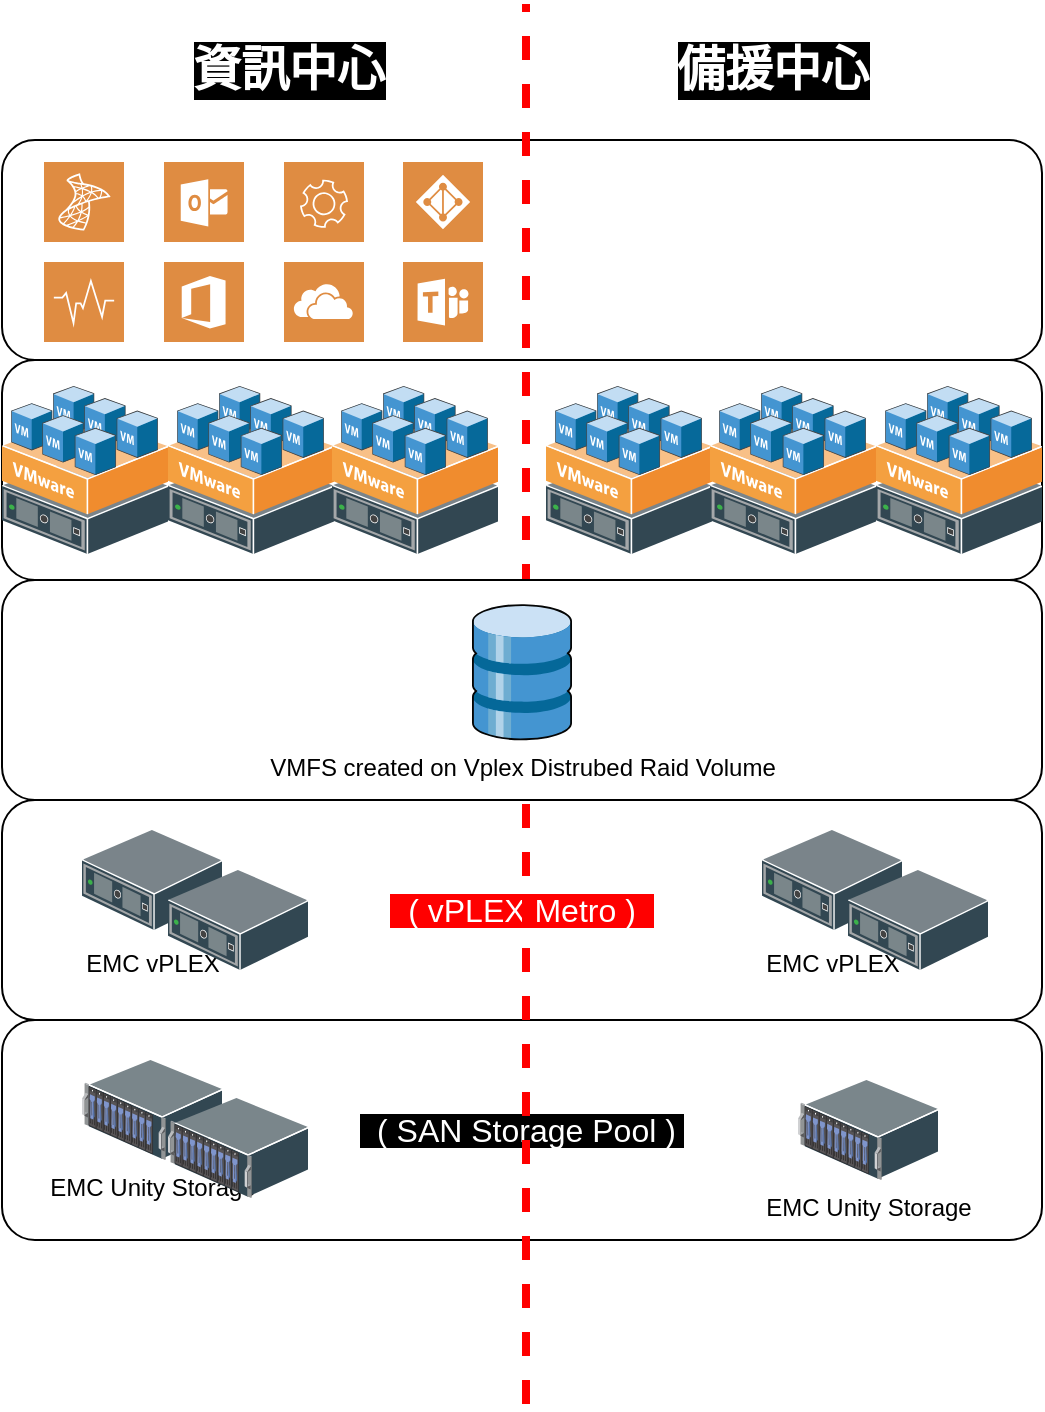 <mxfile version="15.7.4" type="github" pages="6">
  <diagram id="q81Tqc-Qohcfp0MkGZEg" name="local-dr-rpo=0">
    <mxGraphModel dx="871" dy="448" grid="1" gridSize="10" guides="1" tooltips="1" connect="1" arrows="1" fold="1" page="1" pageScale="1" pageWidth="1169" pageHeight="827" math="0" shadow="0">
      <root>
        <mxCell id="VpI5HfqAKOcKjX_dPZPz-0" />
        <mxCell id="VpI5HfqAKOcKjX_dPZPz-1" parent="VpI5HfqAKOcKjX_dPZPz-0" />
        <mxCell id="HIZQCUx6aUcxExQgt6VD-1" value="&lt;font style=&quot;font-size: 16px&quot; color=&quot;#FFFFFF&quot;&gt;&lt;span style=&quot;background-color: rgb(255 , 0 , 0)&quot;&gt;&amp;nbsp; ( vPLEX Metro )&amp;nbsp;&amp;nbsp; &lt;br&gt;&lt;/span&gt;&lt;/font&gt;" style="rounded=1;whiteSpace=wrap;html=1;" parent="VpI5HfqAKOcKjX_dPZPz-1" vertex="1">
          <mxGeometry x="300" y="460" width="520" height="110" as="geometry" />
        </mxCell>
        <mxCell id="HIZQCUx6aUcxExQgt6VD-0" value="&lt;font style=&quot;font-size: 12px&quot;&gt;EMC vPLEX&lt;/font&gt;" style="shadow=0;dashed=0;html=1;labelPosition=center;verticalLabelPosition=bottom;verticalAlign=top;align=center;outlineConnect=0;shape=mxgraph.veeam.3d.switch;fontSize=15;" parent="VpI5HfqAKOcKjX_dPZPz-1" vertex="1">
          <mxGeometry x="340" y="475" width="70" height="50" as="geometry" />
        </mxCell>
        <mxCell id="HIZQCUx6aUcxExQgt6VD-6" value="&lt;font style=&quot;font-size: 16px&quot;&gt;&lt;span style=&quot;background-color: rgb(0 , 0 , 0)&quot;&gt;&lt;font style=&quot;font-size: 16px&quot; color=&quot;#FFFFFF&quot;&gt;&amp;nbsp; ( SAN Storage Pool )&amp;nbsp; &lt;/font&gt;&lt;/span&gt;&lt;/font&gt;" style="rounded=1;whiteSpace=wrap;html=1;" parent="VpI5HfqAKOcKjX_dPZPz-1" vertex="1">
          <mxGeometry x="300" y="570" width="520" height="110" as="geometry" />
        </mxCell>
        <mxCell id="HIZQCUx6aUcxExQgt6VD-11" value="EMC Unity Storage" style="sketch=0;shadow=0;dashed=0;html=1;labelPosition=center;verticalLabelPosition=bottom;verticalAlign=top;align=center;outlineConnect=0;shape=mxgraph.veeam.3d.physical_storage;" parent="VpI5HfqAKOcKjX_dPZPz-1" vertex="1">
          <mxGeometry x="340" y="590" width="70" height="50" as="geometry" />
        </mxCell>
        <mxCell id="HIZQCUx6aUcxExQgt6VD-12" value="" style="sketch=0;shadow=0;dashed=0;html=1;labelPosition=center;verticalLabelPosition=bottom;verticalAlign=top;align=center;outlineConnect=0;shape=mxgraph.veeam.3d.physical_storage;" parent="VpI5HfqAKOcKjX_dPZPz-1" vertex="1">
          <mxGeometry x="383" y="609" width="70" height="50" as="geometry" />
        </mxCell>
        <mxCell id="HIZQCUx6aUcxExQgt6VD-13" value="" style="shadow=0;dashed=0;html=1;labelPosition=center;verticalLabelPosition=bottom;verticalAlign=top;align=center;outlineConnect=0;shape=mxgraph.veeam.3d.switch;fontSize=15;" parent="VpI5HfqAKOcKjX_dPZPz-1" vertex="1">
          <mxGeometry x="383" y="495" width="70" height="50" as="geometry" />
        </mxCell>
        <mxCell id="HIZQCUx6aUcxExQgt6VD-14" value="&lt;font style=&quot;font-size: 12px&quot;&gt;EMC vPLEX&lt;/font&gt;" style="shadow=0;dashed=0;html=1;labelPosition=center;verticalLabelPosition=bottom;verticalAlign=top;align=center;outlineConnect=0;shape=mxgraph.veeam.3d.switch;fontSize=15;" parent="VpI5HfqAKOcKjX_dPZPz-1" vertex="1">
          <mxGeometry x="680" y="475" width="70" height="50" as="geometry" />
        </mxCell>
        <mxCell id="HIZQCUx6aUcxExQgt6VD-15" value="" style="shadow=0;dashed=0;html=1;labelPosition=center;verticalLabelPosition=bottom;verticalAlign=top;align=center;outlineConnect=0;shape=mxgraph.veeam.3d.switch;fontSize=15;" parent="VpI5HfqAKOcKjX_dPZPz-1" vertex="1">
          <mxGeometry x="723" y="495" width="70" height="50" as="geometry" />
        </mxCell>
        <mxCell id="HIZQCUx6aUcxExQgt6VD-18" value="" style="rounded=1;whiteSpace=wrap;html=1;" parent="VpI5HfqAKOcKjX_dPZPz-1" vertex="1">
          <mxGeometry x="300" y="240" width="520" height="110" as="geometry" />
        </mxCell>
        <mxCell id="HIZQCUx6aUcxExQgt6VD-19" value="" style="sketch=0;shadow=0;dashed=0;html=1;labelPosition=center;verticalLabelPosition=bottom;verticalAlign=top;align=center;outlineConnect=0;shape=mxgraph.veeam.3d.vmware_host;labelBackgroundColor=#000000;fontSize=16;fontColor=#FFFFFF;" parent="VpI5HfqAKOcKjX_dPZPz-1" vertex="1">
          <mxGeometry x="300" y="253" width="83" height="84" as="geometry" />
        </mxCell>
        <mxCell id="HIZQCUx6aUcxExQgt6VD-20" value="" style="sketch=0;shadow=0;dashed=0;html=1;labelPosition=center;verticalLabelPosition=bottom;verticalAlign=top;align=center;outlineConnect=0;shape=mxgraph.veeam.3d.vmware_host;labelBackgroundColor=#000000;fontSize=16;fontColor=#FFFFFF;" parent="VpI5HfqAKOcKjX_dPZPz-1" vertex="1">
          <mxGeometry x="383" y="253" width="83" height="84" as="geometry" />
        </mxCell>
        <mxCell id="HIZQCUx6aUcxExQgt6VD-21" value="" style="sketch=0;shadow=0;dashed=0;html=1;labelPosition=center;verticalLabelPosition=bottom;verticalAlign=top;align=center;outlineConnect=0;shape=mxgraph.veeam.3d.vmware_host;labelBackgroundColor=#000000;fontSize=16;fontColor=#FFFFFF;" parent="VpI5HfqAKOcKjX_dPZPz-1" vertex="1">
          <mxGeometry x="465" y="253" width="83" height="84" as="geometry" />
        </mxCell>
        <mxCell id="HIZQCUx6aUcxExQgt6VD-23" value="" style="sketch=0;shadow=0;dashed=0;html=1;labelPosition=center;verticalLabelPosition=bottom;verticalAlign=top;align=center;outlineConnect=0;shape=mxgraph.veeam.3d.vmware_host;labelBackgroundColor=#000000;fontSize=16;fontColor=#FFFFFF;" parent="VpI5HfqAKOcKjX_dPZPz-1" vertex="1">
          <mxGeometry x="572" y="253" width="83" height="84" as="geometry" />
        </mxCell>
        <mxCell id="HIZQCUx6aUcxExQgt6VD-24" value="" style="sketch=0;shadow=0;dashed=0;html=1;labelPosition=center;verticalLabelPosition=bottom;verticalAlign=top;align=center;outlineConnect=0;shape=mxgraph.veeam.3d.vmware_host;labelBackgroundColor=#000000;fontSize=16;fontColor=#FFFFFF;" parent="VpI5HfqAKOcKjX_dPZPz-1" vertex="1">
          <mxGeometry x="654" y="253" width="83" height="84" as="geometry" />
        </mxCell>
        <mxCell id="HIZQCUx6aUcxExQgt6VD-25" value="" style="rounded=1;whiteSpace=wrap;html=1;" parent="VpI5HfqAKOcKjX_dPZPz-1" vertex="1">
          <mxGeometry x="300" y="130" width="520" height="110" as="geometry" />
        </mxCell>
        <mxCell id="HIZQCUx6aUcxExQgt6VD-26" value="" style="sketch=0;pointerEvents=1;shadow=0;dashed=0;html=1;strokeColor=none;fillColor=#DF8C42;labelPosition=center;verticalLabelPosition=bottom;verticalAlign=top;align=center;outlineConnect=0;shape=mxgraph.veeam2.microsoft_sql;labelBackgroundColor=#000000;fontSize=16;fontColor=#FFFFFF;flipV=0;" parent="VpI5HfqAKOcKjX_dPZPz-1" vertex="1">
          <mxGeometry x="321" y="141" width="40" height="40" as="geometry" />
        </mxCell>
        <mxCell id="HIZQCUx6aUcxExQgt6VD-27" value="" style="sketch=0;pointerEvents=1;shadow=0;dashed=0;html=1;strokeColor=none;fillColor=#DF8C42;labelPosition=center;verticalLabelPosition=bottom;verticalAlign=top;align=center;outlineConnect=0;shape=mxgraph.veeam2.microsoft_outlook;labelBackgroundColor=#000000;fontSize=16;fontColor=#FFFFFF;flipV=0;" parent="VpI5HfqAKOcKjX_dPZPz-1" vertex="1">
          <mxGeometry x="381" y="141" width="40" height="40" as="geometry" />
        </mxCell>
        <mxCell id="HIZQCUx6aUcxExQgt6VD-29" value="" style="sketch=0;pointerEvents=1;shadow=0;dashed=0;html=1;strokeColor=none;fillColor=#DF8C42;labelPosition=center;verticalLabelPosition=bottom;verticalAlign=top;align=center;outlineConnect=0;shape=mxgraph.veeam2.application;labelBackgroundColor=#000000;fontSize=16;fontColor=#FFFFFF;flipV=0;" parent="VpI5HfqAKOcKjX_dPZPz-1" vertex="1">
          <mxGeometry x="441" y="141" width="40" height="40" as="geometry" />
        </mxCell>
        <mxCell id="HIZQCUx6aUcxExQgt6VD-30" value="" style="sketch=0;pointerEvents=1;shadow=0;dashed=0;html=1;strokeColor=none;fillColor=#DF8C42;labelPosition=center;verticalLabelPosition=bottom;verticalAlign=top;align=center;outlineConnect=0;shape=mxgraph.veeam2.microsoft_active_directory;labelBackgroundColor=#000000;fontSize=16;fontColor=#FFFFFF;flipV=0;" parent="VpI5HfqAKOcKjX_dPZPz-1" vertex="1">
          <mxGeometry x="500.5" y="141" width="40" height="40" as="geometry" />
        </mxCell>
        <mxCell id="HIZQCUx6aUcxExQgt6VD-31" value="" style="sketch=0;pointerEvents=1;shadow=0;dashed=0;html=1;strokeColor=none;fillColor=#DF8C42;labelPosition=center;verticalLabelPosition=bottom;verticalAlign=top;align=center;outlineConnect=0;shape=mxgraph.veeam2.microsoft_scom;labelBackgroundColor=#000000;fontSize=16;fontColor=#FFFFFF;flipV=0;" parent="VpI5HfqAKOcKjX_dPZPz-1" vertex="1">
          <mxGeometry x="321" y="191" width="40" height="40" as="geometry" />
        </mxCell>
        <mxCell id="HIZQCUx6aUcxExQgt6VD-32" value="" style="sketch=0;pointerEvents=1;shadow=0;dashed=0;html=1;strokeColor=none;fillColor=#DF8C42;labelPosition=center;verticalLabelPosition=bottom;verticalAlign=top;align=center;outlineConnect=0;shape=mxgraph.veeam2.microsoft_office;labelBackgroundColor=#000000;fontSize=16;fontColor=#FFFFFF;flipV=0;" parent="VpI5HfqAKOcKjX_dPZPz-1" vertex="1">
          <mxGeometry x="381" y="191" width="40" height="40" as="geometry" />
        </mxCell>
        <mxCell id="HIZQCUx6aUcxExQgt6VD-33" value="" style="sketch=0;pointerEvents=1;shadow=0;dashed=0;html=1;strokeColor=none;fillColor=#DF8C42;labelPosition=center;verticalLabelPosition=bottom;verticalAlign=top;align=center;outlineConnect=0;shape=mxgraph.veeam2.microsoft_onedrive;labelBackgroundColor=#000000;fontSize=16;fontColor=#FFFFFF;flipV=0;" parent="VpI5HfqAKOcKjX_dPZPz-1" vertex="1">
          <mxGeometry x="441" y="191" width="40" height="40" as="geometry" />
        </mxCell>
        <mxCell id="HIZQCUx6aUcxExQgt6VD-35" value="" style="sketch=0;pointerEvents=1;shadow=0;dashed=0;html=1;strokeColor=none;fillColor=#DF8C42;labelPosition=center;verticalLabelPosition=bottom;verticalAlign=top;align=center;outlineConnect=0;shape=mxgraph.veeam2.microsoft_teams;labelBackgroundColor=#000000;fontSize=16;fontColor=#FFFFFF;flipV=0;" parent="VpI5HfqAKOcKjX_dPZPz-1" vertex="1">
          <mxGeometry x="500.5" y="191" width="40" height="40" as="geometry" />
        </mxCell>
        <mxCell id="HIZQCUx6aUcxExQgt6VD-36" value="&lt;span style=&quot;background-color: rgb(0 , 0 , 0)&quot;&gt;&lt;font style=&quot;font-size: 24px&quot;&gt;&lt;b&gt;資訊中心&lt;br&gt;&lt;/b&gt;&lt;/font&gt;&lt;/span&gt;" style="text;html=1;resizable=0;autosize=1;align=center;verticalAlign=middle;points=[];fillColor=none;strokeColor=none;rounded=0;labelBackgroundColor=#000000;fontSize=16;fontColor=#FFFFFF;" parent="VpI5HfqAKOcKjX_dPZPz-1" vertex="1">
          <mxGeometry x="388" y="80" width="110" height="30" as="geometry" />
        </mxCell>
        <mxCell id="HIZQCUx6aUcxExQgt6VD-37" value="&lt;span style=&quot;background-color: rgb(0 , 0 , 0)&quot;&gt;&lt;font style=&quot;font-size: 24px&quot;&gt;&lt;b&gt;備援中心&lt;br&gt;&lt;/b&gt;&lt;/font&gt;&lt;/span&gt;" style="text;html=1;resizable=0;autosize=1;align=center;verticalAlign=middle;points=[];fillColor=none;strokeColor=none;rounded=0;labelBackgroundColor=#000000;fontSize=16;fontColor=#FFFFFF;" parent="VpI5HfqAKOcKjX_dPZPz-1" vertex="1">
          <mxGeometry x="630" y="80" width="110" height="30" as="geometry" />
        </mxCell>
        <mxCell id="HIZQCUx6aUcxExQgt6VD-9" value="" style="endArrow=none;dashed=1;html=1;rounded=0;strokeColor=#FF0000;strokeWidth=4;" parent="VpI5HfqAKOcKjX_dPZPz-1" edge="1">
          <mxGeometry width="50" height="50" relative="1" as="geometry">
            <mxPoint x="562" y="762" as="sourcePoint" />
            <mxPoint x="562" y="62" as="targetPoint" />
          </mxGeometry>
        </mxCell>
        <mxCell id="bQuvBztGsPJA3CvL8pwP-0" value="EMC Unity Storage" style="sketch=0;shadow=0;dashed=0;html=1;labelPosition=center;verticalLabelPosition=bottom;verticalAlign=top;align=center;outlineConnect=0;shape=mxgraph.veeam.3d.physical_storage;" parent="VpI5HfqAKOcKjX_dPZPz-1" vertex="1">
          <mxGeometry x="698" y="600" width="70" height="50" as="geometry" />
        </mxCell>
        <mxCell id="HIZQCUx6aUcxExQgt6VD-5" value="" style="rounded=1;whiteSpace=wrap;html=1;" parent="VpI5HfqAKOcKjX_dPZPz-1" vertex="1">
          <mxGeometry x="300" y="350" width="520" height="110" as="geometry" />
        </mxCell>
        <mxCell id="VpI5HfqAKOcKjX_dPZPz-2" value="VMFS created on Vplex Distrubed Raid Volume" style="shadow=0;dashed=0;html=1;labelPosition=center;verticalLabelPosition=bottom;verticalAlign=top;align=center;outlineConnect=0;shape=mxgraph.veeam.3d.datastore;aspect=fixed;" parent="VpI5HfqAKOcKjX_dPZPz-1" vertex="1">
          <mxGeometry x="535" y="362" width="50" height="68.16" as="geometry" />
        </mxCell>
        <mxCell id="Y1qZWMzOsRfK0Y3PAqcP-0" value="" style="sketch=0;shadow=0;dashed=0;html=1;labelPosition=center;verticalLabelPosition=bottom;verticalAlign=top;align=center;outlineConnect=0;shape=mxgraph.veeam.3d.vmware_host;labelBackgroundColor=#000000;fontSize=16;fontColor=#FFFFFF;" parent="VpI5HfqAKOcKjX_dPZPz-1" vertex="1">
          <mxGeometry x="737" y="253" width="83" height="84" as="geometry" />
        </mxCell>
      </root>
    </mxGraphModel>
  </diagram>
  <diagram id="njZSZpKFPAmTpP_u605T" name="local-rpo=0">
    <mxGraphModel dx="2942" dy="1122" grid="1" gridSize="10" guides="1" tooltips="1" connect="1" arrows="1" fold="1" page="1" pageScale="1" pageWidth="1169" pageHeight="827" math="0" shadow="0">
      <root>
        <mxCell id="UE_b0t7WZoLxQnkfMr6e-0" />
        <mxCell id="UE_b0t7WZoLxQnkfMr6e-1" parent="UE_b0t7WZoLxQnkfMr6e-0" />
        <mxCell id="j6OhWF1iKuszMOyhAtDx-0" value="&lt;font style=&quot;font-size: 16px&quot; color=&quot;#FFFFFF&quot;&gt;&lt;span style=&quot;background-color: rgb(255 , 0 , 0)&quot;&gt;&amp;nbsp; ( vPLEX Local )&amp;nbsp;&amp;nbsp; &lt;br&gt;&lt;/span&gt;&lt;/font&gt;" style="rounded=1;whiteSpace=wrap;html=1;" vertex="1" parent="UE_b0t7WZoLxQnkfMr6e-1">
          <mxGeometry x="100" y="464" width="520" height="110" as="geometry" />
        </mxCell>
        <mxCell id="j6OhWF1iKuszMOyhAtDx-1" value="&lt;font style=&quot;font-size: 12px&quot;&gt;EMC vPLEX&lt;/font&gt;" style="shadow=0;dashed=0;html=1;labelPosition=center;verticalLabelPosition=bottom;verticalAlign=top;align=center;outlineConnect=0;shape=mxgraph.veeam.3d.switch;fontSize=15;" vertex="1" parent="UE_b0t7WZoLxQnkfMr6e-1">
          <mxGeometry x="140" y="490" width="70" height="50" as="geometry" />
        </mxCell>
        <mxCell id="j6OhWF1iKuszMOyhAtDx-2" value="&lt;font style=&quot;font-size: 16px&quot;&gt;&lt;span style=&quot;background-color: rgb(0 , 0 , 0)&quot;&gt;&lt;font style=&quot;font-size: 16px&quot; color=&quot;#FFFFFF&quot;&gt;&amp;nbsp; ( SAN Storage Pool )&amp;nbsp; &lt;/font&gt;&lt;/span&gt;&lt;/font&gt;" style="rounded=1;whiteSpace=wrap;html=1;" vertex="1" parent="UE_b0t7WZoLxQnkfMr6e-1">
          <mxGeometry x="100" y="574" width="520" height="110" as="geometry" />
        </mxCell>
        <mxCell id="j6OhWF1iKuszMOyhAtDx-3" value="EMC Unity Storage" style="sketch=0;shadow=0;dashed=0;html=1;labelPosition=center;verticalLabelPosition=bottom;verticalAlign=top;align=center;outlineConnect=0;shape=mxgraph.veeam.3d.physical_storage;" vertex="1" parent="UE_b0t7WZoLxQnkfMr6e-1">
          <mxGeometry x="140" y="594" width="70" height="50" as="geometry" />
        </mxCell>
        <mxCell id="j6OhWF1iKuszMOyhAtDx-4" value="EMC Unity Storage" style="sketch=0;shadow=0;dashed=0;html=1;labelPosition=center;verticalLabelPosition=bottom;verticalAlign=top;align=center;outlineConnect=0;shape=mxgraph.veeam.3d.physical_storage;" vertex="1" parent="UE_b0t7WZoLxQnkfMr6e-1">
          <mxGeometry x="515" y="594" width="70" height="50" as="geometry" />
        </mxCell>
        <mxCell id="j6OhWF1iKuszMOyhAtDx-5" value="&lt;span style=&quot;font-size: 12px&quot;&gt;EMC vPLEX&lt;/span&gt;" style="shadow=0;dashed=0;html=1;labelPosition=center;verticalLabelPosition=bottom;verticalAlign=top;align=center;outlineConnect=0;shape=mxgraph.veeam.3d.switch;fontSize=15;" vertex="1" parent="UE_b0t7WZoLxQnkfMr6e-1">
          <mxGeometry x="515" y="490" width="70" height="50" as="geometry" />
        </mxCell>
        <mxCell id="j6OhWF1iKuszMOyhAtDx-8" value="" style="rounded=1;whiteSpace=wrap;html=1;" vertex="1" parent="UE_b0t7WZoLxQnkfMr6e-1">
          <mxGeometry x="100" y="244" width="520" height="110" as="geometry" />
        </mxCell>
        <mxCell id="j6OhWF1iKuszMOyhAtDx-9" value="" style="sketch=0;shadow=0;dashed=0;html=1;labelPosition=center;verticalLabelPosition=bottom;verticalAlign=top;align=center;outlineConnect=0;shape=mxgraph.veeam.3d.vmware_host;labelBackgroundColor=#000000;fontSize=16;fontColor=#FFFFFF;" vertex="1" parent="UE_b0t7WZoLxQnkfMr6e-1">
          <mxGeometry x="111.5" y="257" width="83" height="84" as="geometry" />
        </mxCell>
        <mxCell id="j6OhWF1iKuszMOyhAtDx-10" value="" style="sketch=0;shadow=0;dashed=0;html=1;labelPosition=center;verticalLabelPosition=bottom;verticalAlign=top;align=center;outlineConnect=0;shape=mxgraph.veeam.3d.vmware_host;labelBackgroundColor=#000000;fontSize=16;fontColor=#FFFFFF;" vertex="1" parent="UE_b0t7WZoLxQnkfMr6e-1">
          <mxGeometry x="193.5" y="257" width="83" height="84" as="geometry" />
        </mxCell>
        <mxCell id="j6OhWF1iKuszMOyhAtDx-11" value="" style="sketch=0;shadow=0;dashed=0;html=1;labelPosition=center;verticalLabelPosition=bottom;verticalAlign=top;align=center;outlineConnect=0;shape=mxgraph.veeam.3d.vmware_host;labelBackgroundColor=#000000;fontSize=16;fontColor=#FFFFFF;" vertex="1" parent="UE_b0t7WZoLxQnkfMr6e-1">
          <mxGeometry x="276.5" y="257" width="83" height="84" as="geometry" />
        </mxCell>
        <mxCell id="j6OhWF1iKuszMOyhAtDx-12" value="" style="sketch=0;shadow=0;dashed=0;html=1;labelPosition=center;verticalLabelPosition=bottom;verticalAlign=top;align=center;outlineConnect=0;shape=mxgraph.veeam.3d.vmware_host;labelBackgroundColor=#000000;fontSize=16;fontColor=#FFFFFF;" vertex="1" parent="UE_b0t7WZoLxQnkfMr6e-1">
          <mxGeometry x="359.5" y="257" width="83" height="84" as="geometry" />
        </mxCell>
        <mxCell id="j6OhWF1iKuszMOyhAtDx-13" value="" style="sketch=0;shadow=0;dashed=0;html=1;labelPosition=center;verticalLabelPosition=bottom;verticalAlign=top;align=center;outlineConnect=0;shape=mxgraph.veeam.3d.vmware_host;labelBackgroundColor=#000000;fontSize=16;fontColor=#FFFFFF;" vertex="1" parent="UE_b0t7WZoLxQnkfMr6e-1">
          <mxGeometry x="442.5" y="257" width="83" height="84" as="geometry" />
        </mxCell>
        <mxCell id="j6OhWF1iKuszMOyhAtDx-14" value="" style="rounded=1;whiteSpace=wrap;html=1;" vertex="1" parent="UE_b0t7WZoLxQnkfMr6e-1">
          <mxGeometry x="100" y="134" width="520" height="110" as="geometry" />
        </mxCell>
        <mxCell id="j6OhWF1iKuszMOyhAtDx-15" value="" style="sketch=0;pointerEvents=1;shadow=0;dashed=0;html=1;strokeColor=none;fillColor=#DF8C42;labelPosition=center;verticalLabelPosition=bottom;verticalAlign=top;align=center;outlineConnect=0;shape=mxgraph.veeam2.microsoft_sql;labelBackgroundColor=#000000;fontSize=16;fontColor=#FFFFFF;flipV=0;" vertex="1" parent="UE_b0t7WZoLxQnkfMr6e-1">
          <mxGeometry x="133.5" y="169" width="40" height="40" as="geometry" />
        </mxCell>
        <mxCell id="j6OhWF1iKuszMOyhAtDx-16" value="" style="sketch=0;pointerEvents=1;shadow=0;dashed=0;html=1;strokeColor=none;fillColor=#DF8C42;labelPosition=center;verticalLabelPosition=bottom;verticalAlign=top;align=center;outlineConnect=0;shape=mxgraph.veeam2.microsoft_outlook;labelBackgroundColor=#000000;fontSize=16;fontColor=#FFFFFF;flipV=0;" vertex="1" parent="UE_b0t7WZoLxQnkfMr6e-1">
          <mxGeometry x="193.5" y="169" width="40" height="40" as="geometry" />
        </mxCell>
        <mxCell id="j6OhWF1iKuszMOyhAtDx-17" value="" style="sketch=0;pointerEvents=1;shadow=0;dashed=0;html=1;strokeColor=none;fillColor=#DF8C42;labelPosition=center;verticalLabelPosition=bottom;verticalAlign=top;align=center;outlineConnect=0;shape=mxgraph.veeam2.application;labelBackgroundColor=#000000;fontSize=16;fontColor=#FFFFFF;flipV=0;" vertex="1" parent="UE_b0t7WZoLxQnkfMr6e-1">
          <mxGeometry x="253.5" y="169" width="40" height="40" as="geometry" />
        </mxCell>
        <mxCell id="j6OhWF1iKuszMOyhAtDx-18" value="" style="sketch=0;pointerEvents=1;shadow=0;dashed=0;html=1;strokeColor=none;fillColor=#DF8C42;labelPosition=center;verticalLabelPosition=bottom;verticalAlign=top;align=center;outlineConnect=0;shape=mxgraph.veeam2.microsoft_active_directory;labelBackgroundColor=#000000;fontSize=16;fontColor=#FFFFFF;flipV=0;" vertex="1" parent="UE_b0t7WZoLxQnkfMr6e-1">
          <mxGeometry x="313" y="169" width="40" height="40" as="geometry" />
        </mxCell>
        <mxCell id="j6OhWF1iKuszMOyhAtDx-19" value="" style="sketch=0;pointerEvents=1;shadow=0;dashed=0;html=1;strokeColor=none;fillColor=#DF8C42;labelPosition=center;verticalLabelPosition=bottom;verticalAlign=top;align=center;outlineConnect=0;shape=mxgraph.veeam2.microsoft_scom;labelBackgroundColor=#000000;fontSize=16;fontColor=#FFFFFF;flipV=0;" vertex="1" parent="UE_b0t7WZoLxQnkfMr6e-1">
          <mxGeometry x="373.5" y="169" width="40" height="40" as="geometry" />
        </mxCell>
        <mxCell id="j6OhWF1iKuszMOyhAtDx-20" value="" style="sketch=0;pointerEvents=1;shadow=0;dashed=0;html=1;strokeColor=none;fillColor=#DF8C42;labelPosition=center;verticalLabelPosition=bottom;verticalAlign=top;align=center;outlineConnect=0;shape=mxgraph.veeam2.microsoft_office;labelBackgroundColor=#000000;fontSize=16;fontColor=#FFFFFF;flipV=0;" vertex="1" parent="UE_b0t7WZoLxQnkfMr6e-1">
          <mxGeometry x="433.5" y="169" width="40" height="40" as="geometry" />
        </mxCell>
        <mxCell id="j6OhWF1iKuszMOyhAtDx-21" value="" style="sketch=0;pointerEvents=1;shadow=0;dashed=0;html=1;strokeColor=none;fillColor=#DF8C42;labelPosition=center;verticalLabelPosition=bottom;verticalAlign=top;align=center;outlineConnect=0;shape=mxgraph.veeam2.microsoft_onedrive;labelBackgroundColor=#000000;fontSize=16;fontColor=#FFFFFF;flipV=0;" vertex="1" parent="UE_b0t7WZoLxQnkfMr6e-1">
          <mxGeometry x="493.5" y="169" width="40" height="40" as="geometry" />
        </mxCell>
        <mxCell id="j6OhWF1iKuszMOyhAtDx-22" value="" style="sketch=0;pointerEvents=1;shadow=0;dashed=0;html=1;strokeColor=none;fillColor=#DF8C42;labelPosition=center;verticalLabelPosition=bottom;verticalAlign=top;align=center;outlineConnect=0;shape=mxgraph.veeam2.microsoft_teams;labelBackgroundColor=#000000;fontSize=16;fontColor=#FFFFFF;flipV=0;" vertex="1" parent="UE_b0t7WZoLxQnkfMr6e-1">
          <mxGeometry x="553" y="169" width="40" height="40" as="geometry" />
        </mxCell>
        <mxCell id="j6OhWF1iKuszMOyhAtDx-23" value="&lt;span style=&quot;background-color: rgb(0 , 0 , 0)&quot;&gt;&lt;font style=&quot;font-size: 24px&quot;&gt;&lt;b&gt;資訊中心&lt;br&gt;&lt;/b&gt;&lt;/font&gt;&lt;/span&gt;" style="text;html=1;resizable=0;autosize=1;align=center;verticalAlign=middle;points=[];fillColor=none;strokeColor=none;rounded=0;labelBackgroundColor=#000000;fontSize=16;fontColor=#FFFFFF;" vertex="1" parent="UE_b0t7WZoLxQnkfMr6e-1">
          <mxGeometry x="305" y="84" width="110" height="30" as="geometry" />
        </mxCell>
        <mxCell id="j6OhWF1iKuszMOyhAtDx-24" value="&lt;span style=&quot;background-color: rgb(0 , 0 , 0)&quot;&gt;&lt;font style=&quot;font-size: 24px&quot;&gt;&lt;b&gt;備援中心&lt;br&gt;&lt;/b&gt;&lt;/font&gt;&lt;/span&gt;" style="text;html=1;resizable=0;autosize=1;align=center;verticalAlign=middle;points=[];fillColor=none;strokeColor=none;rounded=0;labelBackgroundColor=#000000;fontSize=16;fontColor=#FFFFFF;" vertex="1" parent="UE_b0t7WZoLxQnkfMr6e-1">
          <mxGeometry x="840" y="84" width="110" height="30" as="geometry" />
        </mxCell>
        <mxCell id="j6OhWF1iKuszMOyhAtDx-25" value="" style="endArrow=none;dashed=1;html=1;rounded=0;strokeColor=#FF0000;strokeWidth=4;" edge="1" parent="UE_b0t7WZoLxQnkfMr6e-1">
          <mxGeometry width="50" height="50" relative="1" as="geometry">
            <mxPoint x="660" y="764" as="sourcePoint" />
            <mxPoint x="660" y="64" as="targetPoint" />
          </mxGeometry>
        </mxCell>
        <mxCell id="j6OhWF1iKuszMOyhAtDx-27" value="" style="rounded=1;whiteSpace=wrap;html=1;" vertex="1" parent="UE_b0t7WZoLxQnkfMr6e-1">
          <mxGeometry x="100" y="354" width="520" height="110" as="geometry" />
        </mxCell>
        <mxCell id="j6OhWF1iKuszMOyhAtDx-28" value="VMFS ccreated on Vplex Distrubed Raid Volume" style="shadow=0;dashed=0;html=1;labelPosition=center;verticalLabelPosition=bottom;verticalAlign=top;align=center;outlineConnect=0;shape=mxgraph.veeam.3d.datastore;aspect=fixed;" vertex="1" parent="UE_b0t7WZoLxQnkfMr6e-1">
          <mxGeometry x="343" y="364" width="50" height="68.16" as="geometry" />
        </mxCell>
        <mxCell id="RJeImOQRGq4Q7RLdlX5b-0" value="" style="sketch=0;shadow=0;dashed=0;html=1;labelPosition=center;verticalLabelPosition=bottom;verticalAlign=top;align=center;outlineConnect=0;shape=mxgraph.veeam.3d.vmware_host;labelBackgroundColor=#000000;fontSize=16;fontColor=#FFFFFF;" vertex="1" parent="UE_b0t7WZoLxQnkfMr6e-1">
          <mxGeometry x="525.5" y="257" width="83" height="84" as="geometry" />
        </mxCell>
      </root>
    </mxGraphModel>
  </diagram>
  <diagram id="-PEFBigU6c81RPPbbTYY" name="Page-3">
    <mxGraphModel dx="2942" dy="1122" grid="1" gridSize="10" guides="1" tooltips="1" connect="1" arrows="1" fold="1" page="1" pageScale="1" pageWidth="1169" pageHeight="827" math="0" shadow="0">
      <root>
        <mxCell id="iAP7C5z16xHCbL8eVtAN-0" />
        <mxCell id="iAP7C5z16xHCbL8eVtAN-1" parent="iAP7C5z16xHCbL8eVtAN-0" />
        <mxCell id="EZyXMwLqOtLo8gDWft1J-3" value="" style="sketch=0;shadow=0;dashed=0;html=1;labelPosition=center;verticalLabelPosition=bottom;verticalAlign=top;align=center;outlineConnect=0;shape=mxgraph.veeam.3d.physical_storage;" vertex="1" parent="iAP7C5z16xHCbL8eVtAN-1">
          <mxGeometry x="160" y="490" width="108" height="60" as="geometry" />
        </mxCell>
        <mxCell id="EZyXMwLqOtLo8gDWft1J-2" value="" style="sketch=0;shadow=0;dashed=0;html=1;labelPosition=center;verticalLabelPosition=bottom;verticalAlign=top;align=center;outlineConnect=0;shape=mxgraph.veeam.3d.switch;" vertex="1" parent="iAP7C5z16xHCbL8eVtAN-1">
          <mxGeometry x="160" y="450" width="110" height="58" as="geometry" />
        </mxCell>
        <mxCell id="EZyXMwLqOtLo8gDWft1J-1" value="" style="sketch=0;shadow=0;dashed=0;html=1;labelPosition=center;verticalLabelPosition=bottom;verticalAlign=top;align=center;outlineConnect=0;shape=mxgraph.veeam.3d.vmware_host;" vertex="1" parent="iAP7C5z16xHCbL8eVtAN-1">
          <mxGeometry x="160" y="374" width="110" height="98" as="geometry" />
        </mxCell>
      </root>
    </mxGraphModel>
  </diagram>
  <diagram id="qsBmEmYEuFIF0AWk5wxK" name="薪酬組nas">
    <mxGraphModel dx="2189" dy="799" grid="1" gridSize="10" guides="1" tooltips="1" connect="1" arrows="1" fold="1" page="1" pageScale="1" pageWidth="1169" pageHeight="827" math="0" shadow="0">
      <root>
        <mxCell id="xmYRlpEbs0L17trqqf33-0" />
        <mxCell id="xmYRlpEbs0L17trqqf33-1" parent="xmYRlpEbs0L17trqqf33-0" />
        <mxCell id="xmYRlpEbs0L17trqqf33-51" value="" style="verticalLabelPosition=bottom;verticalAlign=top;html=1;shape=mxgraph.basic.diag_snip_rect;dx=6;fontSize=14;strokeColor=#000000;" vertex="1" parent="xmYRlpEbs0L17trqqf33-1">
          <mxGeometry x="159" y="488" width="550" height="170" as="geometry" />
        </mxCell>
        <mxCell id="xmYRlpEbs0L17trqqf33-52" value="網路磁碟機" style="text;html=1;strokeColor=none;fillColor=none;align=center;verticalAlign=middle;whiteSpace=wrap;rounded=0;" vertex="1" parent="xmYRlpEbs0L17trqqf33-1">
          <mxGeometry x="270" y="668" width="90" height="30" as="geometry" />
        </mxCell>
        <mxCell id="xmYRlpEbs0L17trqqf33-53" value="&lt;font style=&quot;font-size: 14px&quot;&gt;1&lt;/font&gt;" style="ellipse;whiteSpace=wrap;html=1;aspect=fixed;strokeWidth=2;fontFamily=Tahoma;spacingBottom=4;spacingRight=2;strokeColor=#000000;" vertex="1" parent="xmYRlpEbs0L17trqqf33-1">
          <mxGeometry x="260" y="673" width="20" height="20" as="geometry" />
        </mxCell>
        <mxCell id="xmYRlpEbs0L17trqqf33-54" value="2" style="ellipse;whiteSpace=wrap;html=1;aspect=fixed;strokeWidth=2;fontFamily=Tahoma;spacingBottom=4;spacingRight=2;strokeColor=#FF0000;fontSize=14;" vertex="1" parent="xmYRlpEbs0L17trqqf33-1">
          <mxGeometry x="535.25" y="673" width="20" height="20" as="geometry" />
        </mxCell>
        <mxCell id="xmYRlpEbs0L17trqqf33-55" value="&lt;div&gt;資料複寫&lt;/div&gt;" style="text;html=1;strokeColor=none;fillColor=none;align=center;verticalAlign=middle;whiteSpace=wrap;rounded=0;" vertex="1" parent="xmYRlpEbs0L17trqqf33-1">
          <mxGeometry x="545.25" y="668" width="90" height="30" as="geometry" />
        </mxCell>
        <mxCell id="xmYRlpEbs0L17trqqf33-49" value="" style="verticalLabelPosition=bottom;verticalAlign=top;html=1;shape=mxgraph.basic.diag_snip_rect;dx=6;fontSize=14;strokeColor=#000000;" vertex="1" parent="xmYRlpEbs0L17trqqf33-1">
          <mxGeometry x="159" y="170" width="550" height="170" as="geometry" />
        </mxCell>
        <mxCell id="xmYRlpEbs0L17trqqf33-11" value="" style="edgeStyle=orthogonalEdgeStyle;rounded=0;orthogonalLoop=1;jettySize=auto;html=1;entryX=0;entryY=0.5;entryDx=0;entryDy=0;strokeColor=#FF0000;" edge="1" parent="xmYRlpEbs0L17trqqf33-1" source="xmYRlpEbs0L17trqqf33-2" target="xmYRlpEbs0L17trqqf33-12">
          <mxGeometry relative="1" as="geometry" />
        </mxCell>
        <mxCell id="xmYRlpEbs0L17trqqf33-2" value="&lt;div&gt;薪酬組專用NAS&lt;/div&gt;&lt;div&gt;(金控大樓機房)&lt;br&gt;&lt;/div&gt;" style="aspect=fixed;perimeter=ellipsePerimeter;html=1;align=center;shadow=0;dashed=0;spacingTop=3;image;image=img/lib/active_directory/generic_server.svg;" vertex="1" parent="xmYRlpEbs0L17trqqf33-1">
          <mxGeometry x="420" y="530" width="28.0" height="50" as="geometry" />
        </mxCell>
        <mxCell id="xmYRlpEbs0L17trqqf33-7" value="" style="edgeStyle=orthogonalEdgeStyle;rounded=0;orthogonalLoop=1;jettySize=auto;html=1;entryX=0;entryY=0.5;entryDx=0;entryDy=0;" edge="1" parent="xmYRlpEbs0L17trqqf33-1" source="xmYRlpEbs0L17trqqf33-3" target="xmYRlpEbs0L17trqqf33-2">
          <mxGeometry relative="1" as="geometry" />
        </mxCell>
        <mxCell id="xmYRlpEbs0L17trqqf33-3" value="薪酬組同仁電腦&lt;br&gt;(金控大樓)" style="aspect=fixed;perimeter=ellipsePerimeter;html=1;align=center;shadow=0;dashed=0;spacingTop=3;image;image=img/lib/active_directory/laptop_client.svg;" vertex="1" parent="xmYRlpEbs0L17trqqf33-1">
          <mxGeometry x="190" y="530" width="45" height="50" as="geometry" />
        </mxCell>
        <mxCell id="xmYRlpEbs0L17trqqf33-4" value="(防火牆)" style="aspect=fixed;perimeter=ellipsePerimeter;html=1;align=center;shadow=0;dashed=0;spacingTop=3;image;image=img/lib/active_directory/firewall.svg;" vertex="1" parent="xmYRlpEbs0L17trqqf33-1">
          <mxGeometry x="310" y="530" width="30.5" height="50" as="geometry" />
        </mxCell>
        <mxCell id="xmYRlpEbs0L17trqqf33-12" value="&lt;div&gt;薪酬組備援NAS&lt;br&gt;(板橋異地機房)&lt;br&gt;&lt;/div&gt;" style="aspect=fixed;perimeter=ellipsePerimeter;html=1;align=center;shadow=0;dashed=0;spacingTop=3;image;image=img/lib/active_directory/generic_server.svg;" vertex="1" parent="xmYRlpEbs0L17trqqf33-1">
          <mxGeometry x="640" y="530" width="28.0" height="50" as="geometry" />
        </mxCell>
        <mxCell id="xmYRlpEbs0L17trqqf33-5" value="(防火牆)" style="aspect=fixed;perimeter=ellipsePerimeter;html=1;align=center;shadow=0;dashed=0;spacingTop=3;image;image=img/lib/active_directory/firewall.svg;" vertex="1" parent="xmYRlpEbs0L17trqqf33-1">
          <mxGeometry x="530" y="530" width="30.5" height="50" as="geometry" />
        </mxCell>
        <mxCell id="xmYRlpEbs0L17trqqf33-19" value="&lt;font style=&quot;font-size: 14px&quot;&gt;1&lt;/font&gt;" style="ellipse;whiteSpace=wrap;html=1;aspect=fixed;strokeWidth=2;fontFamily=Tahoma;spacingBottom=4;spacingRight=2;strokeColor=#000000;" vertex="1" parent="xmYRlpEbs0L17trqqf33-1">
          <mxGeometry x="260" y="520" width="20" height="20" as="geometry" />
        </mxCell>
        <mxCell id="xmYRlpEbs0L17trqqf33-20" value="2" style="ellipse;whiteSpace=wrap;html=1;aspect=fixed;strokeWidth=2;fontFamily=Tahoma;spacingBottom=4;spacingRight=2;strokeColor=#FF0000;fontSize=14;" vertex="1" parent="xmYRlpEbs0L17trqqf33-1">
          <mxGeometry x="480" y="520" width="20" height="20" as="geometry" />
        </mxCell>
        <mxCell id="xmYRlpEbs0L17trqqf33-27" value="" style="edgeStyle=orthogonalEdgeStyle;rounded=0;orthogonalLoop=1;jettySize=auto;html=1;entryX=0;entryY=0.5;entryDx=0;entryDy=0;strokeColor=#FF0000;" edge="1" parent="xmYRlpEbs0L17trqqf33-1" source="xmYRlpEbs0L17trqqf33-28" target="xmYRlpEbs0L17trqqf33-32">
          <mxGeometry relative="1" as="geometry" />
        </mxCell>
        <mxCell id="xmYRlpEbs0L17trqqf33-28" value="&lt;div&gt;薪酬組專用NAS&lt;/div&gt;&lt;div&gt;(金控大樓機房)&lt;br&gt;&lt;/div&gt;" style="aspect=fixed;perimeter=ellipsePerimeter;html=1;align=center;shadow=0;dashed=0;spacingTop=3;image;image=img/lib/active_directory/generic_server.svg;" vertex="1" parent="xmYRlpEbs0L17trqqf33-1">
          <mxGeometry x="420" y="220" width="28.0" height="50" as="geometry" />
        </mxCell>
        <mxCell id="xmYRlpEbs0L17trqqf33-29" value="" style="edgeStyle=orthogonalEdgeStyle;rounded=0;orthogonalLoop=1;jettySize=auto;html=1;entryX=0;entryY=0.5;entryDx=0;entryDy=0;" edge="1" parent="xmYRlpEbs0L17trqqf33-1" source="xmYRlpEbs0L17trqqf33-30" target="xmYRlpEbs0L17trqqf33-28">
          <mxGeometry relative="1" as="geometry" />
        </mxCell>
        <mxCell id="xmYRlpEbs0L17trqqf33-30" value="薪酬組同仁電腦&lt;br&gt;(金控大樓)" style="aspect=fixed;perimeter=ellipsePerimeter;html=1;align=center;shadow=0;dashed=0;spacingTop=3;image;image=img/lib/active_directory/laptop_client.svg;" vertex="1" parent="xmYRlpEbs0L17trqqf33-1">
          <mxGeometry x="190" y="220" width="45" height="50" as="geometry" />
        </mxCell>
        <mxCell id="xmYRlpEbs0L17trqqf33-31" value="(防火牆)" style="aspect=fixed;perimeter=ellipsePerimeter;html=1;align=center;shadow=0;dashed=0;spacingTop=3;image;image=img/lib/active_directory/firewall.svg;" vertex="1" parent="xmYRlpEbs0L17trqqf33-1">
          <mxGeometry x="310" y="220" width="30.5" height="50" as="geometry" />
        </mxCell>
        <mxCell id="xmYRlpEbs0L17trqqf33-32" value="&lt;div&gt;薪酬組備援NAS&lt;br&gt;(金控大樓機房)&lt;br&gt;&lt;/div&gt;" style="aspect=fixed;perimeter=ellipsePerimeter;html=1;align=center;shadow=0;dashed=0;spacingTop=3;image;image=img/lib/active_directory/generic_server.svg;" vertex="1" parent="xmYRlpEbs0L17trqqf33-1">
          <mxGeometry x="640" y="220" width="28.0" height="50" as="geometry" />
        </mxCell>
        <mxCell id="xmYRlpEbs0L17trqqf33-35" value="&lt;font style=&quot;font-size: 14px&quot;&gt;1&lt;/font&gt;" style="ellipse;whiteSpace=wrap;html=1;aspect=fixed;strokeWidth=2;fontFamily=Tahoma;spacingBottom=4;spacingRight=2;strokeColor=#000000;" vertex="1" parent="xmYRlpEbs0L17trqqf33-1">
          <mxGeometry x="260" y="210" width="20" height="20" as="geometry" />
        </mxCell>
        <mxCell id="xmYRlpEbs0L17trqqf33-36" value="2" style="ellipse;whiteSpace=wrap;html=1;aspect=fixed;strokeWidth=2;fontFamily=Tahoma;spacingBottom=4;spacingRight=2;strokeColor=#FF0000;fontSize=14;" vertex="1" parent="xmYRlpEbs0L17trqqf33-1">
          <mxGeometry x="535.25" y="210" width="20" height="20" as="geometry" />
        </mxCell>
        <mxCell id="xmYRlpEbs0L17trqqf33-45" value="網路磁碟機" style="text;html=1;strokeColor=none;fillColor=none;align=center;verticalAlign=middle;whiteSpace=wrap;rounded=0;" vertex="1" parent="xmYRlpEbs0L17trqqf33-1">
          <mxGeometry x="270" y="350" width="90" height="30" as="geometry" />
        </mxCell>
        <mxCell id="xmYRlpEbs0L17trqqf33-46" value="&lt;font style=&quot;font-size: 14px&quot;&gt;1&lt;/font&gt;" style="ellipse;whiteSpace=wrap;html=1;aspect=fixed;strokeWidth=2;fontFamily=Tahoma;spacingBottom=4;spacingRight=2;strokeColor=#000000;" vertex="1" parent="xmYRlpEbs0L17trqqf33-1">
          <mxGeometry x="260" y="355" width="20" height="20" as="geometry" />
        </mxCell>
        <mxCell id="xmYRlpEbs0L17trqqf33-47" value="2" style="ellipse;whiteSpace=wrap;html=1;aspect=fixed;strokeWidth=2;fontFamily=Tahoma;spacingBottom=4;spacingRight=2;strokeColor=#FF0000;fontSize=14;" vertex="1" parent="xmYRlpEbs0L17trqqf33-1">
          <mxGeometry x="535.25" y="355" width="20" height="20" as="geometry" />
        </mxCell>
        <mxCell id="xmYRlpEbs0L17trqqf33-48" value="&lt;div&gt;資料複寫&lt;/div&gt;" style="text;html=1;strokeColor=none;fillColor=none;align=center;verticalAlign=middle;whiteSpace=wrap;rounded=0;" vertex="1" parent="xmYRlpEbs0L17trqqf33-1">
          <mxGeometry x="545.25" y="350" width="90" height="30" as="geometry" />
        </mxCell>
        <mxCell id="xmYRlpEbs0L17trqqf33-57" value="After" style="rounded=0;whiteSpace=wrap;html=1;fontSize=14;strokeColor=#000000;fontColor=#FFFFFF;fillColor=#000000;" vertex="1" parent="xmYRlpEbs0L17trqqf33-1">
          <mxGeometry x="618" y="468" width="91" height="20" as="geometry" />
        </mxCell>
        <mxCell id="xmYRlpEbs0L17trqqf33-58" value="Before" style="rounded=0;whiteSpace=wrap;html=1;fontSize=14;strokeColor=#000000;fontColor=#FFFFFF;fillColor=#000000;" vertex="1" parent="xmYRlpEbs0L17trqqf33-1">
          <mxGeometry x="618" y="150" width="91" height="20" as="geometry" />
        </mxCell>
      </root>
    </mxGraphModel>
  </diagram>
  <diagram id="CObw9dQd1ElEUC96T5fn" name="Page-5">
    <mxGraphModel dx="2189" dy="799" grid="1" gridSize="10" guides="1" tooltips="1" connect="1" arrows="1" fold="1" page="1" pageScale="1" pageWidth="1169" pageHeight="827" math="0" shadow="0">
      <root>
        <mxCell id="w7N2wVOocHKXcuM4vQ3a-0" />
        <mxCell id="w7N2wVOocHKXcuM4vQ3a-1" parent="w7N2wVOocHKXcuM4vQ3a-0" />
        <mxCell id="Db2pOZo1Q6PUqHBYXi-Z-46" value="" style="group" vertex="1" connectable="0" parent="w7N2wVOocHKXcuM4vQ3a-1">
          <mxGeometry x="462.33" y="497" width="205.67" height="41" as="geometry" />
        </mxCell>
        <mxCell id="Db2pOZo1Q6PUqHBYXi-Z-30" value="" style="shape=step;perimeter=stepPerimeter;whiteSpace=wrap;html=1;fixedSize=1;fontSize=14;fontColor=#000000;strokeColor=#000000;fillColor=#FFFFFF;" vertex="1" parent="Db2pOZo1Q6PUqHBYXi-Z-46">
          <mxGeometry width="48.67" height="41" as="geometry" />
        </mxCell>
        <mxCell id="Db2pOZo1Q6PUqHBYXi-Z-37" value="" style="shape=step;perimeter=stepPerimeter;whiteSpace=wrap;html=1;fixedSize=1;fontSize=14;fontColor=#000000;strokeColor=#000000;fillColor=#FFFFFF;" vertex="1" parent="Db2pOZo1Q6PUqHBYXi-Z-46">
          <mxGeometry x="40.67" width="40.0" height="41" as="geometry" />
        </mxCell>
        <mxCell id="Db2pOZo1Q6PUqHBYXi-Z-38" value="" style="shape=step;perimeter=stepPerimeter;whiteSpace=wrap;html=1;fixedSize=1;fontSize=14;fontColor=#000000;strokeColor=#000000;fillColor=#FFFFFF;" vertex="1" parent="Db2pOZo1Q6PUqHBYXi-Z-46">
          <mxGeometry x="70.67" width="40.0" height="41" as="geometry" />
        </mxCell>
        <mxCell id="Db2pOZo1Q6PUqHBYXi-Z-39" value="" style="shape=step;perimeter=stepPerimeter;whiteSpace=wrap;html=1;fixedSize=1;fontSize=14;fontColor=#000000;strokeColor=#000000;fillColor=#FFFFFF;" vertex="1" parent="Db2pOZo1Q6PUqHBYXi-Z-46">
          <mxGeometry x="101.67" width="40.0" height="41" as="geometry" />
        </mxCell>
        <mxCell id="Db2pOZo1Q6PUqHBYXi-Z-40" value="" style="shape=step;perimeter=stepPerimeter;whiteSpace=wrap;html=1;fixedSize=1;fontSize=14;fontColor=#000000;strokeColor=#000000;fillColor=#FFFFFF;" vertex="1" parent="Db2pOZo1Q6PUqHBYXi-Z-46">
          <mxGeometry x="133.67" width="40.0" height="41" as="geometry" />
        </mxCell>
        <mxCell id="Db2pOZo1Q6PUqHBYXi-Z-41" value="" style="shape=step;perimeter=stepPerimeter;whiteSpace=wrap;html=1;fixedSize=1;fontSize=14;fontColor=#000000;strokeColor=#000000;fillColor=#FFFFFF;" vertex="1" parent="Db2pOZo1Q6PUqHBYXi-Z-46">
          <mxGeometry x="165.67" width="40.0" height="41" as="geometry" />
        </mxCell>
        <mxCell id="Db2pOZo1Q6PUqHBYXi-Z-47" value="" style="ellipse;whiteSpace=wrap;html=1;aspect=fixed;fontSize=14;fontColor=#000000;strokeColor=#000000;fillColor=#FFFFFF;" vertex="1" parent="w7N2wVOocHKXcuM4vQ3a-1">
          <mxGeometry x="360" y="476" width="130" height="130" as="geometry" />
        </mxCell>
        <mxCell id="Db2pOZo1Q6PUqHBYXi-Z-20" value="" style="shape=step;perimeter=stepPerimeter;whiteSpace=wrap;html=1;fixedSize=1;fontSize=14;fontColor=#000000;strokeColor=#000000;fillColor=#FFFFFF;" vertex="1" parent="w7N2wVOocHKXcuM4vQ3a-1">
          <mxGeometry x="463.83" y="218" width="48.67" height="80" as="geometry" />
        </mxCell>
        <mxCell id="Db2pOZo1Q6PUqHBYXi-Z-3" value="" style="ellipse;whiteSpace=wrap;html=1;aspect=fixed;fontSize=14;fontColor=#000000;strokeColor=#000000;fillColor=#FFFFFF;" vertex="1" parent="w7N2wVOocHKXcuM4vQ3a-1">
          <mxGeometry x="361.5" y="191" width="130" height="130" as="geometry" />
        </mxCell>
        <mxCell id="Db2pOZo1Q6PUqHBYXi-Z-1" value="" style="sketch=0;shadow=0;dashed=0;html=1;labelPosition=center;verticalLabelPosition=bottom;verticalAlign=top;align=center;outlineConnect=0;shape=mxgraph.veeam.3d.vmware_host;fontSize=14;fontColor=#000000;strokeColor=#000000;fillColor=#000000;aspect=fixed;" vertex="1" parent="w7N2wVOocHKXcuM4vQ3a-1">
          <mxGeometry x="396.5" y="226" width="67.33" height="60" as="geometry" />
        </mxCell>
        <mxCell id="Db2pOZo1Q6PUqHBYXi-Z-9" value="&lt;div&gt;&lt;br&gt;&lt;/div&gt;&lt;div&gt;南港資訊中心&lt;/div&gt;&lt;div&gt;(金控大樓)&lt;br&gt;&lt;/div&gt;" style="text;html=1;strokeColor=none;fillColor=none;align=center;verticalAlign=middle;whiteSpace=wrap;rounded=0;fontSize=14;fontColor=#000000;" vertex="1" parent="w7N2wVOocHKXcuM4vQ3a-1">
          <mxGeometry x="376.5" y="321" width="100" height="30" as="geometry" />
        </mxCell>
        <mxCell id="Db2pOZo1Q6PUqHBYXi-Z-13" value="" style="ellipse;whiteSpace=wrap;html=1;aspect=fixed;fontSize=14;fontColor=#000000;strokeColor=#000000;fillColor=#FFFFFF;" vertex="1" parent="w7N2wVOocHKXcuM4vQ3a-1">
          <mxGeometry x="682.5" y="191" width="130" height="130" as="geometry" />
        </mxCell>
        <mxCell id="Db2pOZo1Q6PUqHBYXi-Z-14" value="" style="sketch=0;shadow=0;dashed=0;html=1;labelPosition=center;verticalLabelPosition=bottom;verticalAlign=top;align=center;outlineConnect=0;shape=mxgraph.veeam.3d.vmware_host;fontSize=14;fontColor=#000000;strokeColor=#000000;fillColor=#000000;aspect=fixed;" vertex="1" parent="w7N2wVOocHKXcuM4vQ3a-1">
          <mxGeometry x="717.5" y="226" width="67.33" height="60" as="geometry" />
        </mxCell>
        <mxCell id="Db2pOZo1Q6PUqHBYXi-Z-15" value="&lt;div&gt;板橋異地中心&lt;/div&gt;" style="text;html=1;strokeColor=none;fillColor=none;align=center;verticalAlign=middle;whiteSpace=wrap;rounded=0;fontSize=14;fontColor=#000000;" vertex="1" parent="w7N2wVOocHKXcuM4vQ3a-1">
          <mxGeometry x="697.5" y="321" width="100" height="30" as="geometry" />
        </mxCell>
        <mxCell id="Db2pOZo1Q6PUqHBYXi-Z-21" value="" style="shape=step;perimeter=stepPerimeter;whiteSpace=wrap;html=1;fixedSize=1;fontSize=14;fontColor=#000000;strokeColor=#000000;fillColor=#FFFFFF;" vertex="1" parent="w7N2wVOocHKXcuM4vQ3a-1">
          <mxGeometry x="504.5" y="218" width="40" height="80" as="geometry" />
        </mxCell>
        <mxCell id="Db2pOZo1Q6PUqHBYXi-Z-25" value="" style="shape=step;perimeter=stepPerimeter;whiteSpace=wrap;html=1;fixedSize=1;fontSize=14;fontColor=#000000;strokeColor=#000000;fillColor=#FFFFFF;" vertex="1" parent="w7N2wVOocHKXcuM4vQ3a-1">
          <mxGeometry x="534.5" y="218" width="40" height="80" as="geometry" />
        </mxCell>
        <mxCell id="Db2pOZo1Q6PUqHBYXi-Z-26" value="" style="shape=step;perimeter=stepPerimeter;whiteSpace=wrap;html=1;fixedSize=1;fontSize=14;fontColor=#000000;strokeColor=#000000;fillColor=#FFFFFF;" vertex="1" parent="w7N2wVOocHKXcuM4vQ3a-1">
          <mxGeometry x="565.5" y="218" width="40" height="80" as="geometry" />
        </mxCell>
        <mxCell id="Db2pOZo1Q6PUqHBYXi-Z-27" value="" style="shape=step;perimeter=stepPerimeter;whiteSpace=wrap;html=1;fixedSize=1;fontSize=14;fontColor=#000000;strokeColor=#000000;fillColor=#FFFFFF;" vertex="1" parent="w7N2wVOocHKXcuM4vQ3a-1">
          <mxGeometry x="597.5" y="218" width="40" height="80" as="geometry" />
        </mxCell>
        <mxCell id="Db2pOZo1Q6PUqHBYXi-Z-28" value="" style="shape=step;perimeter=stepPerimeter;whiteSpace=wrap;html=1;fixedSize=1;fontSize=14;fontColor=#000000;strokeColor=#000000;fillColor=#FFFFFF;" vertex="1" parent="w7N2wVOocHKXcuM4vQ3a-1">
          <mxGeometry x="629.5" y="218" width="40" height="80" as="geometry" />
        </mxCell>
        <mxCell id="Db2pOZo1Q6PUqHBYXi-Z-29" value="" style="endArrow=none;dashed=1;html=1;rounded=0;fontSize=14;fontColor=#000000;strokeColor=#000000;strokeWidth=1;fillColor=#B3B3B3;" edge="1" parent="w7N2wVOocHKXcuM4vQ3a-1">
          <mxGeometry width="50" height="50" relative="1" as="geometry">
            <mxPoint x="361.5" y="416" as="sourcePoint" />
            <mxPoint x="821.5" y="416" as="targetPoint" />
          </mxGeometry>
        </mxCell>
        <mxCell id="Db2pOZo1Q6PUqHBYXi-Z-34" value="" style="ellipse;whiteSpace=wrap;html=1;aspect=fixed;fontSize=14;fontColor=#000000;strokeColor=#000000;fillColor=#FFFFFF;" vertex="1" parent="w7N2wVOocHKXcuM4vQ3a-1">
          <mxGeometry x="681" y="476" width="130" height="130" as="geometry" />
        </mxCell>
        <mxCell id="Db2pOZo1Q6PUqHBYXi-Z-35" value="" style="sketch=0;shadow=0;dashed=0;html=1;labelPosition=center;verticalLabelPosition=bottom;verticalAlign=top;align=center;outlineConnect=0;shape=mxgraph.veeam.3d.vmware_host;fontSize=14;fontColor=#000000;strokeColor=#000000;fillColor=#000000;aspect=fixed;" vertex="1" parent="w7N2wVOocHKXcuM4vQ3a-1">
          <mxGeometry x="716" y="511" width="67.33" height="60" as="geometry" />
        </mxCell>
        <mxCell id="Db2pOZo1Q6PUqHBYXi-Z-36" value="板橋異地中心" style="text;html=1;strokeColor=none;fillColor=none;align=center;verticalAlign=middle;whiteSpace=wrap;rounded=0;fontSize=14;fontColor=#000000;" vertex="1" parent="w7N2wVOocHKXcuM4vQ3a-1">
          <mxGeometry x="701.16" y="606" width="100" height="30" as="geometry" />
        </mxCell>
        <mxCell id="Db2pOZo1Q6PUqHBYXi-Z-44" value="RPO=0" style="shape=step;perimeter=stepPerimeter;whiteSpace=wrap;html=1;fixedSize=1;fontSize=20;fontColor=#000000;strokeColor=#000000;fillColor=#FFFFFF;" vertex="1" parent="w7N2wVOocHKXcuM4vQ3a-1">
          <mxGeometry x="457.33" y="549" width="210.17" height="41" as="geometry" />
        </mxCell>
        <mxCell id="Db2pOZo1Q6PUqHBYXi-Z-31" value="" style="ellipse;whiteSpace=wrap;html=1;aspect=fixed;fontSize=14;fontColor=#000000;strokeColor=#000000;fillColor=#FFFFFF;" vertex="1" parent="w7N2wVOocHKXcuM4vQ3a-1">
          <mxGeometry x="360" y="476" width="130" height="130" as="geometry" />
        </mxCell>
        <mxCell id="Db2pOZo1Q6PUqHBYXi-Z-32" value="" style="sketch=0;shadow=0;dashed=0;html=1;labelPosition=center;verticalLabelPosition=bottom;verticalAlign=top;align=center;outlineConnect=0;shape=mxgraph.veeam.3d.vmware_host;fontSize=14;fontColor=#000000;strokeColor=#000000;fillColor=#000000;aspect=fixed;" vertex="1" parent="w7N2wVOocHKXcuM4vQ3a-1">
          <mxGeometry x="395" y="511" width="67.33" height="60" as="geometry" />
        </mxCell>
        <mxCell id="Db2pOZo1Q6PUqHBYXi-Z-33" value="南港資訊中心" style="text;html=1;strokeColor=none;fillColor=none;align=center;verticalAlign=middle;whiteSpace=wrap;rounded=0;fontSize=14;fontColor=#000000;" vertex="1" parent="w7N2wVOocHKXcuM4vQ3a-1">
          <mxGeometry x="375" y="606" width="100" height="30" as="geometry" />
        </mxCell>
        <mxCell id="Db2pOZo1Q6PUqHBYXi-Z-49" value="&lt;font style=&quot;font-size: 20px&quot;&gt;&lt;font style=&quot;font-size: 20px&quot;&gt;RPO &amp;lt;&amp;gt; 0&lt;/font&gt;&lt;b&gt;&lt;br&gt;&lt;/b&gt;&lt;/font&gt;" style="text;html=1;resizable=0;autosize=1;align=center;verticalAlign=middle;points=[];fillColor=none;strokeColor=none;rounded=0;labelBackgroundColor=none;labelBorderColor=none;fontSize=23;fontColor=#000000;" vertex="1" parent="w7N2wVOocHKXcuM4vQ3a-1">
          <mxGeometry x="518.5" y="301" width="100" height="30" as="geometry" />
        </mxCell>
        <mxCell id="Db2pOZo1Q6PUqHBYXi-Z-51" value="&lt;font style=&quot;font-size: 20px&quot;&gt;&lt;font style=&quot;font-size: 20px&quot;&gt;RPO &amp;lt;&amp;gt; 0&lt;/font&gt;&lt;b&gt;&lt;br&gt;&lt;/b&gt;&lt;/font&gt;" style="text;html=1;resizable=0;autosize=1;align=center;verticalAlign=middle;points=[];fillColor=none;strokeColor=none;rounded=0;labelBackgroundColor=none;labelBorderColor=none;fontSize=23;fontColor=#000000;" vertex="1" parent="w7N2wVOocHKXcuM4vQ3a-1">
          <mxGeometry x="518.5" y="463" width="100" height="30" as="geometry" />
        </mxCell>
      </root>
    </mxGraphModel>
  </diagram>
  <diagram id="pob5ogfkpeY2vljd8nZu" name="ehrdb3">
    <mxGraphModel dx="1802" dy="658" grid="1" gridSize="10" guides="1" tooltips="1" connect="1" arrows="1" fold="1" page="1" pageScale="1" pageWidth="1169" pageHeight="827" math="0" shadow="0">
      <root>
        <mxCell id="eb4b9UGEnmMUjg8EXmwD-0" />
        <mxCell id="eb4b9UGEnmMUjg8EXmwD-1" parent="eb4b9UGEnmMUjg8EXmwD-0" />
        <mxCell id="-4Ww9zwnVNfFN8ONrszs-21" value="" style="verticalLabelPosition=bottom;verticalAlign=top;html=1;shape=mxgraph.basic.rect;fillColor2=none;strokeWidth=1;size=20;indent=5;dashed=1;labelBackgroundColor=none;labelBorderColor=none;fontSize=11;fontColor=#000000;fillColor=#FFE6CC;strokeColor=none;" vertex="1" parent="eb4b9UGEnmMUjg8EXmwD-1">
          <mxGeometry x="21.53" y="360" width="1117.47" height="410" as="geometry" />
        </mxCell>
        <mxCell id="YeuFWdlsAtts5w7LSBy--5" value="" style="group;aspect=fixed;" vertex="1" connectable="0" parent="eb4b9UGEnmMUjg8EXmwD-1">
          <mxGeometry x="652.53" y="471" width="160.98" height="40" as="geometry" />
        </mxCell>
        <mxCell id="GCD6aUd414rPtyTomfUI-15" value="" style="endArrow=none;html=1;rounded=0;fontSize=20;fontColor=#000000;strokeColor=#000000;strokeWidth=1;fillColor=#B3B3B3;" edge="1" parent="YeuFWdlsAtts5w7LSBy--5">
          <mxGeometry width="50" height="50" relative="1" as="geometry">
            <mxPoint x="141.47" y="169" as="sourcePoint" />
            <mxPoint x="141.15" y="-99" as="targetPoint" />
          </mxGeometry>
        </mxCell>
        <mxCell id="YeuFWdlsAtts5w7LSBy--3" value="" style="shape=step;perimeter=stepPerimeter;whiteSpace=wrap;html=1;fixedSize=1;fontSize=14;fontColor=#000000;strokeColor=#000000;fillColor=#FFFFFF;" vertex="1" parent="YeuFWdlsAtts5w7LSBy--5">
          <mxGeometry x="90.734" width="39.025" height="40.0" as="geometry" />
        </mxCell>
        <mxCell id="YeuFWdlsAtts5w7LSBy--4" value="" style="shape=step;perimeter=stepPerimeter;whiteSpace=wrap;html=1;fixedSize=1;fontSize=14;fontColor=#000000;strokeColor=#000000;fillColor=#FFFFFF;" vertex="1" parent="YeuFWdlsAtts5w7LSBy--5">
          <mxGeometry x="121.955" width="39.025" height="40.0" as="geometry" />
        </mxCell>
        <mxCell id="I4J9ttc3EgTH3PWreAWF-1" value="" style="endArrow=none;html=1;rounded=0;fontSize=20;fontColor=#000000;strokeColor=#000000;strokeWidth=1;fillColor=#B3B3B3;" edge="1" parent="eb4b9UGEnmMUjg8EXmwD-1">
          <mxGeometry width="50" height="50" relative="1" as="geometry">
            <mxPoint x="476.53" y="350" as="sourcePoint" />
            <mxPoint x="476.53" y="150" as="targetPoint" />
          </mxGeometry>
        </mxCell>
        <mxCell id="I4J9ttc3EgTH3PWreAWF-5" value="" style="edgeStyle=orthogonalEdgeStyle;rounded=0;orthogonalLoop=1;jettySize=auto;html=1;dashed=1;fontSize=14;fontColor=#000000;strokeColor=#000000;strokeWidth=1;fillColor=#B3B3B3;" edge="1" parent="eb4b9UGEnmMUjg8EXmwD-1" source="I4J9ttc3EgTH3PWreAWF-3" target="I4J9ttc3EgTH3PWreAWF-4">
          <mxGeometry relative="1" as="geometry" />
        </mxCell>
        <mxCell id="I4J9ttc3EgTH3PWreAWF-3" value="&lt;font style=&quot;font-size: 11px;&quot;&gt;ehrdb3&lt;/font&gt;" style="aspect=fixed;perimeter=ellipsePerimeter;html=1;align=center;shadow=0;dashed=1;spacingTop=3;image;image=img/lib/active_directory/database_server.svg;labelBackgroundColor=none;labelBorderColor=none;fontSize=11;fontColor=#000000;strokeColor=#000000;fillColor=#FFFFFF;" vertex="1" parent="eb4b9UGEnmMUjg8EXmwD-1">
          <mxGeometry x="406.53" y="230" width="41" height="50" as="geometry" />
        </mxCell>
        <mxCell id="I4J9ttc3EgTH3PWreAWF-7" value="" style="edgeStyle=orthogonalEdgeStyle;rounded=0;orthogonalLoop=1;jettySize=auto;html=1;dashed=1;fontSize=14;fontColor=#000000;strokeColor=#000000;strokeWidth=1;fillColor=#B3B3B3;" edge="1" parent="eb4b9UGEnmMUjg8EXmwD-1" source="I4J9ttc3EgTH3PWreAWF-4" target="I4J9ttc3EgTH3PWreAWF-6">
          <mxGeometry relative="1" as="geometry" />
        </mxCell>
        <mxCell id="I4J9ttc3EgTH3PWreAWF-4" value="&lt;div style=&quot;font-size: 11px&quot;&gt;ehrdb4&lt;/div&gt;&lt;div style=&quot;font-size: 11px&quot;&gt;&lt;font style=&quot;font-size: 11px&quot;&gt;( 備援機 | 第一份備份檔 )&lt;/font&gt;&lt;br style=&quot;font-size: 11px&quot;&gt;&lt;/div&gt;" style="aspect=fixed;perimeter=ellipsePerimeter;html=1;align=center;shadow=0;dashed=0;spacingTop=3;image;image=img/lib/active_directory/generic_server.svg;labelBackgroundColor=none;labelBorderColor=none;fontSize=11;fontColor=#000000;strokeColor=#000000;fillColor=#FFFFFF;" vertex="1" parent="eb4b9UGEnmMUjg8EXmwD-1">
          <mxGeometry x="306.53" y="230" width="28.0" height="50" as="geometry" />
        </mxCell>
        <mxCell id="I4J9ttc3EgTH3PWreAWF-13" value="" style="edgeStyle=orthogonalEdgeStyle;rounded=0;orthogonalLoop=1;jettySize=auto;html=1;dashed=1;fontSize=11;fontColor=#000000;strokeColor=#000000;strokeWidth=1;fillColor=#B3B3B3;" edge="1" parent="eb4b9UGEnmMUjg8EXmwD-1" source="I4J9ttc3EgTH3PWreAWF-6" target="I4J9ttc3EgTH3PWreAWF-12">
          <mxGeometry relative="1" as="geometry" />
        </mxCell>
        <mxCell id="I4J9ttc3EgTH3PWreAWF-6" value="&lt;div style=&quot;font-size: 11px&quot;&gt;tape | &lt;font style=&quot;font-size: 11px&quot;&gt;第二份備份檔&lt;/font&gt;&lt;/div&gt;" style="sketch=0;shadow=0;dashed=0;html=1;labelPosition=center;verticalLabelPosition=bottom;verticalAlign=top;align=center;outlineConnect=0;shape=mxgraph.veeam.3d.tape;labelBackgroundColor=none;labelBorderColor=none;fontSize=11;fontColor=#000000;strokeColor=#000000;fillColor=#FFFFFF;" vertex="1" parent="eb4b9UGEnmMUjg8EXmwD-1">
          <mxGeometry x="196.53" y="235" width="30" height="40" as="geometry" />
        </mxCell>
        <mxCell id="I4J9ttc3EgTH3PWreAWF-8" value="&lt;b&gt;· &lt;/b&gt;每日備份&lt;br style=&quot;font-size: 11px&quot;&gt;&lt;b&gt;· &lt;/b&gt;月底日備份" style="text;html=1;strokeColor=none;fillColor=none;align=left;verticalAlign=middle;whiteSpace=wrap;rounded=0;labelBackgroundColor=none;labelBorderColor=none;fontSize=11;fontColor=#000000;" vertex="1" parent="eb4b9UGEnmMUjg8EXmwD-1">
          <mxGeometry x="339.53" y="236" width="70" as="geometry" />
        </mxCell>
        <mxCell id="I4J9ttc3EgTH3PWreAWF-10" value="&lt;b&gt;· &lt;/b&gt;每日備份&lt;br style=&quot;font-size: 11px&quot;&gt;&lt;b&gt;· &lt;/b&gt;月底日備份" style="text;html=1;strokeColor=none;fillColor=none;align=left;verticalAlign=middle;whiteSpace=wrap;rounded=0;labelBackgroundColor=none;labelBorderColor=none;fontSize=11;fontColor=#000000;" vertex="1" parent="eb4b9UGEnmMUjg8EXmwD-1">
          <mxGeometry x="236.53" y="236" width="70" as="geometry" />
        </mxCell>
        <mxCell id="I4J9ttc3EgTH3PWreAWF-12" value="凱基證券" style="sketch=0;pointerEvents=1;shadow=0;dashed=0;html=1;strokeColor=none;fillColor=#434445;aspect=fixed;labelPosition=center;verticalLabelPosition=bottom;verticalAlign=top;align=center;outlineConnect=0;shape=mxgraph.vvd.site;labelBackgroundColor=none;labelBorderColor=none;fontSize=11;fontColor=#000000;" vertex="1" parent="eb4b9UGEnmMUjg8EXmwD-1">
          <mxGeometry x="33.53" y="233" width="50" height="44" as="geometry" />
        </mxCell>
        <mxCell id="I4J9ttc3EgTH3PWreAWF-16" value="&lt;b&gt;· &lt;/b&gt;月底送帶" style="text;html=1;strokeColor=none;fillColor=none;align=left;verticalAlign=middle;whiteSpace=wrap;rounded=0;labelBackgroundColor=none;labelBorderColor=none;fontSize=11;fontColor=#000000;" vertex="1" parent="eb4b9UGEnmMUjg8EXmwD-1">
          <mxGeometry x="86.53" y="242" width="70" as="geometry" />
        </mxCell>
        <mxCell id="I4J9ttc3EgTH3PWreAWF-18" value="" style="endArrow=none;html=1;rounded=0;fontSize=20;fontColor=#000000;strokeColor=#000000;strokeWidth=1;fillColor=#B3B3B3;" edge="1" parent="eb4b9UGEnmMUjg8EXmwD-1">
          <mxGeometry width="50" height="50" relative="1" as="geometry">
            <mxPoint x="146.53" y="349" as="sourcePoint" />
            <mxPoint x="146.53" y="150" as="targetPoint" />
          </mxGeometry>
        </mxCell>
        <mxCell id="I4J9ttc3EgTH3PWreAWF-20" value="凱基證券" style="rounded=1;whiteSpace=wrap;html=1;labelBackgroundColor=none;labelBorderColor=none;fontSize=11;fontColor=#000000;strokeColor=#000000;fillColor=#FFFFFF;align=center;" vertex="1" parent="eb4b9UGEnmMUjg8EXmwD-1">
          <mxGeometry x="39.53" y="160" width="80" height="30" as="geometry" />
        </mxCell>
        <mxCell id="I4J9ttc3EgTH3PWreAWF-21" value="南港資訊中心" style="rounded=1;whiteSpace=wrap;html=1;labelBackgroundColor=none;labelBorderColor=none;fontSize=11;fontColor=#000000;strokeColor=#000000;fillColor=#FFFFFF;align=center;" vertex="1" parent="eb4b9UGEnmMUjg8EXmwD-1">
          <mxGeometry x="600.53" y="160" width="80" height="30" as="geometry" />
        </mxCell>
        <mxCell id="I4J9ttc3EgTH3PWreAWF-22" value="" style="aspect=fixed;perimeter=ellipsePerimeter;html=1;align=center;shadow=0;dashed=0;spacingTop=3;image;image=img/lib/active_directory/user.svg;labelBackgroundColor=none;labelBorderColor=none;fontSize=15;fontColor=#000000;strokeColor=#000000;fillColor=#FFFFFF;" vertex="1" parent="eb4b9UGEnmMUjg8EXmwD-1">
          <mxGeometry x="27.53" y="317" width="11.1" height="30" as="geometry" />
        </mxCell>
        <mxCell id="I4J9ttc3EgTH3PWreAWF-24" value="人資同仁送帶" style="text;html=1;strokeColor=none;fillColor=none;align=center;verticalAlign=middle;whiteSpace=wrap;rounded=0;labelBackgroundColor=none;labelBorderColor=none;fontSize=11;fontColor=#000000;" vertex="1" parent="eb4b9UGEnmMUjg8EXmwD-1">
          <mxGeometry x="33.53" y="317" width="108" height="30" as="geometry" />
        </mxCell>
        <mxCell id="I4J9ttc3EgTH3PWreAWF-31" value="" style="aspect=fixed;perimeter=ellipsePerimeter;html=1;align=center;shadow=0;dashed=0;spacingTop=3;image;image=img/lib/active_directory/user.svg;labelBackgroundColor=none;labelBorderColor=none;fontSize=15;fontColor=#000000;strokeColor=#000000;fillColor=#FFFFFF;" vertex="1" parent="eb4b9UGEnmMUjg8EXmwD-1">
          <mxGeometry x="161.53" y="318" width="11.1" height="30" as="geometry" />
        </mxCell>
        <mxCell id="I4J9ttc3EgTH3PWreAWF-32" value="人資同仁換帶" style="text;html=1;strokeColor=none;fillColor=none;align=center;verticalAlign=middle;whiteSpace=wrap;rounded=0;labelBackgroundColor=none;labelBorderColor=none;fontSize=11;fontColor=#000000;" vertex="1" parent="eb4b9UGEnmMUjg8EXmwD-1">
          <mxGeometry x="167.53" y="318" width="108" height="30" as="geometry" />
        </mxCell>
        <mxCell id="I4J9ttc3EgTH3PWreAWF-33" value="金控大樓" style="rounded=1;whiteSpace=wrap;html=1;labelBackgroundColor=none;labelBorderColor=none;fontSize=11;fontColor=#000000;strokeColor=#000000;fillColor=#FFFFFF;align=center;" vertex="1" parent="eb4b9UGEnmMUjg8EXmwD-1">
          <mxGeometry x="275.53" y="160" width="80" height="30" as="geometry" />
        </mxCell>
        <mxCell id="I4J9ttc3EgTH3PWreAWF-35" value="" style="edgeStyle=orthogonalEdgeStyle;rounded=0;orthogonalLoop=1;jettySize=auto;html=1;fontSize=11;fontColor=#000000;strokeColor=#000000;strokeWidth=1;fillColor=#B3B3B3;dashed=1;" edge="1" parent="eb4b9UGEnmMUjg8EXmwD-1" source="I4J9ttc3EgTH3PWreAWF-34" target="I4J9ttc3EgTH3PWreAWF-3">
          <mxGeometry relative="1" as="geometry" />
        </mxCell>
        <mxCell id="I4J9ttc3EgTH3PWreAWF-34" value="ehrweb | ehrdb1 | ehrdb2" style="aspect=fixed;perimeter=ellipsePerimeter;html=1;align=center;shadow=0;dashed=0;spacingTop=3;image;image=img/lib/active_directory/server_farm.svg;labelBackgroundColor=none;labelBorderColor=none;fontSize=11;fontColor=#000000;strokeColor=#000000;fillColor=#FFFFFF;" vertex="1" parent="eb4b9UGEnmMUjg8EXmwD-1">
          <mxGeometry x="620.53" y="230" width="50" height="50" as="geometry" />
        </mxCell>
        <mxCell id="I4J9ttc3EgTH3PWreAWF-38" value="南港資訊中心" style="rounded=1;whiteSpace=wrap;html=1;labelBackgroundColor=none;labelBorderColor=none;fontSize=11;fontColor=#000000;strokeColor=#000000;fillColor=#FFFFFF;align=center;" vertex="1" parent="eb4b9UGEnmMUjg8EXmwD-1">
          <mxGeometry x="600.53" y="390" width="80" height="30" as="geometry" />
        </mxCell>
        <mxCell id="GCD6aUd414rPtyTomfUI-8" value="" style="edgeStyle=orthogonalEdgeStyle;rounded=0;orthogonalLoop=1;jettySize=auto;html=1;fontSize=11;fontColor=#000000;strokeColor=#000000;strokeWidth=1;fillColor=#B3B3B3;dashed=1;" edge="1" parent="eb4b9UGEnmMUjg8EXmwD-1" source="I4J9ttc3EgTH3PWreAWF-41" target="GCD6aUd414rPtyTomfUI-2">
          <mxGeometry relative="1" as="geometry" />
        </mxCell>
        <mxCell id="I4J9ttc3EgTH3PWreAWF-41" value="虛擬化資源池" style="sketch=0;shadow=0;dashed=0;html=1;labelPosition=center;verticalLabelPosition=bottom;verticalAlign=top;align=center;outlineConnect=0;shape=mxgraph.veeam.3d.vmware_host;labelBackgroundColor=none;labelBorderColor=none;fontSize=11;fontColor=#000000;strokeColor=#000000;fillColor=#FFFFFF;aspect=fixed;" vertex="1" parent="eb4b9UGEnmMUjg8EXmwD-1">
          <mxGeometry x="651.53" y="455" width="78.57" height="70" as="geometry" />
        </mxCell>
        <mxCell id="I4J9ttc3EgTH3PWreAWF-43" value="虛擬化資源池" style="sketch=0;shadow=0;dashed=0;html=1;labelPosition=center;verticalLabelPosition=bottom;verticalAlign=top;align=center;outlineConnect=0;shape=mxgraph.veeam.3d.vmware_host;labelBackgroundColor=none;labelBorderColor=none;fontSize=11;fontColor=#000000;strokeColor=#000000;fillColor=#FFFFFF;aspect=fixed;" vertex="1" parent="eb4b9UGEnmMUjg8EXmwD-1">
          <mxGeometry x="918.96" y="455" width="78.57" height="70" as="geometry" />
        </mxCell>
        <mxCell id="GCD6aUd414rPtyTomfUI-0" value="板橋異地中心" style="rounded=1;whiteSpace=wrap;html=1;labelBackgroundColor=none;labelBorderColor=none;fontSize=11;fontColor=#000000;strokeColor=#000000;fillColor=#FFFFFF;align=center;" vertex="1" parent="eb4b9UGEnmMUjg8EXmwD-1">
          <mxGeometry x="905.53" y="390" width="80" height="30" as="geometry" />
        </mxCell>
        <mxCell id="GCD6aUd414rPtyTomfUI-11" value="" style="edgeStyle=orthogonalEdgeStyle;rounded=0;orthogonalLoop=1;jettySize=auto;html=1;dashed=1;fontSize=11;fontColor=#000000;strokeColor=#000000;strokeWidth=1;fillColor=#B3B3B3;" edge="1" parent="eb4b9UGEnmMUjg8EXmwD-1" source="GCD6aUd414rPtyTomfUI-2" target="GCD6aUd414rPtyTomfUI-10">
          <mxGeometry relative="1" as="geometry" />
        </mxCell>
        <mxCell id="GCD6aUd414rPtyTomfUI-2" value="備份伺服器 (第一份備份檔)" style="aspect=fixed;perimeter=ellipsePerimeter;html=1;align=center;shadow=0;dashed=0;spacingTop=3;image;image=img/lib/active_directory/windows_server.svg;labelBackgroundColor=none;labelBorderColor=none;fontSize=11;fontColor=#000000;strokeColor=#000000;fillColor=#FFFFFF;" vertex="1" parent="eb4b9UGEnmMUjg8EXmwD-1">
          <mxGeometry x="534.53" y="465" width="41" height="50" as="geometry" />
        </mxCell>
        <mxCell id="GCD6aUd414rPtyTomfUI-9" value="&lt;b&gt;· &lt;/b&gt;每日備份&lt;br style=&quot;font-size: 11px&quot;&gt;&lt;b&gt;· &lt;/b&gt;月底日備份" style="text;html=1;strokeColor=none;fillColor=none;align=left;verticalAlign=middle;whiteSpace=wrap;rounded=0;labelBackgroundColor=none;labelBorderColor=none;fontSize=11;fontColor=#000000;" vertex="1" parent="eb4b9UGEnmMUjg8EXmwD-1">
          <mxGeometry x="584.53" y="473" width="70" as="geometry" />
        </mxCell>
        <mxCell id="GCD6aUd414rPtyTomfUI-14" value="" style="edgeStyle=orthogonalEdgeStyle;rounded=0;orthogonalLoop=1;jettySize=auto;html=1;dashed=1;fontSize=11;fontColor=#000000;strokeColor=#000000;strokeWidth=1;fillColor=#B3B3B3;" edge="1" parent="eb4b9UGEnmMUjg8EXmwD-1" source="GCD6aUd414rPtyTomfUI-10" target="GCD6aUd414rPtyTomfUI-12">
          <mxGeometry relative="1" as="geometry" />
        </mxCell>
        <mxCell id="GCD6aUd414rPtyTomfUI-10" value="&lt;div style=&quot;font-size: 11px&quot;&gt;tape |  (第二份備份檔)&lt;/div&gt;" style="sketch=0;shadow=0;dashed=0;html=1;labelPosition=center;verticalLabelPosition=bottom;verticalAlign=top;align=center;outlineConnect=0;shape=mxgraph.veeam.3d.tape;labelBackgroundColor=none;labelBorderColor=none;fontSize=11;fontColor=#000000;strokeColor=#000000;fillColor=#FFFFFF;" vertex="1" parent="eb4b9UGEnmMUjg8EXmwD-1">
          <mxGeometry x="540.03" y="563" width="30" height="40" as="geometry" />
        </mxCell>
        <mxCell id="GCD6aUd414rPtyTomfUI-12" value="異地存放" style="sketch=0;pointerEvents=1;shadow=0;dashed=0;html=1;strokeColor=none;fillColor=#434445;aspect=fixed;labelPosition=center;verticalLabelPosition=bottom;verticalAlign=top;align=center;outlineConnect=0;shape=mxgraph.vvd.site;labelBackgroundColor=none;labelBorderColor=none;fontSize=11;fontColor=#000000;" vertex="1" parent="eb4b9UGEnmMUjg8EXmwD-1">
          <mxGeometry x="530.53" y="686" width="50" height="44" as="geometry" />
        </mxCell>
        <mxCell id="GCD6aUd414rPtyTomfUI-13" value="" style="endArrow=none;html=1;rounded=0;fontSize=20;fontColor=#000000;strokeColor=#000000;strokeWidth=1;fillColor=#B3B3B3;" edge="1" parent="eb4b9UGEnmMUjg8EXmwD-1">
          <mxGeometry width="50" height="50" relative="1" as="geometry">
            <mxPoint x="478" y="640" as="sourcePoint" />
            <mxPoint x="477.63" y="373" as="targetPoint" />
          </mxGeometry>
        </mxCell>
        <mxCell id="GCD6aUd414rPtyTomfUI-3" value="" style="shape=step;perimeter=stepPerimeter;whiteSpace=wrap;html=1;fixedSize=1;fontSize=14;fontColor=#000000;strokeColor=#000000;fillColor=#FFFFFF;" vertex="1" parent="eb4b9UGEnmMUjg8EXmwD-1">
          <mxGeometry x="808.534" y="471" width="39.025" height="40.0" as="geometry" />
        </mxCell>
        <mxCell id="GCD6aUd414rPtyTomfUI-4" value="" style="shape=step;perimeter=stepPerimeter;whiteSpace=wrap;html=1;fixedSize=1;fontSize=14;fontColor=#000000;strokeColor=#000000;fillColor=#FFFFFF;" vertex="1" parent="eb4b9UGEnmMUjg8EXmwD-1">
          <mxGeometry x="839.754" y="471" width="39.025" height="40.0" as="geometry" />
        </mxCell>
        <mxCell id="GCD6aUd414rPtyTomfUI-5" value="" style="shape=step;perimeter=stepPerimeter;whiteSpace=wrap;html=1;fixedSize=1;fontSize=14;fontColor=#000000;strokeColor=#000000;fillColor=#FFFFFF;" vertex="1" parent="eb4b9UGEnmMUjg8EXmwD-1">
          <mxGeometry x="870.975" y="471" width="39.025" height="40.0" as="geometry" />
        </mxCell>
        <mxCell id="-4Ww9zwnVNfFN8ONrszs-0" value="&lt;font style=&quot;font-size: 11px;&quot;&gt;&lt;font style=&quot;font-size: 11px;&quot;&gt;RPO &lt;b style=&quot;font-size: 11px;&quot;&gt;= 30 min&lt;/b&gt;&lt;/font&gt;&lt;b style=&quot;font-size: 11px;&quot;&gt;&lt;br style=&quot;font-size: 11px;&quot;&gt;&lt;/b&gt;&lt;/font&gt;" style="text;html=1;resizable=0;autosize=1;align=center;verticalAlign=middle;points=[];fillColor=none;strokeColor=none;rounded=0;labelBackgroundColor=none;labelBorderColor=none;fontSize=11;fontColor=#000000;" vertex="1" parent="eb4b9UGEnmMUjg8EXmwD-1">
          <mxGeometry x="793.96" y="529" width="90" height="20" as="geometry" />
        </mxCell>
        <mxCell id="-4Ww9zwnVNfFN8ONrszs-3" value="" style="endArrow=none;html=1;rounded=0;fontSize=20;fontColor=#000000;strokeColor=#000000;strokeWidth=1;fillColor=#B3B3B3;" edge="1" parent="eb4b9UGEnmMUjg8EXmwD-1">
          <mxGeometry width="50" height="50" relative="1" as="geometry">
            <mxPoint x="20" y="648" as="sourcePoint" />
            <mxPoint x="1081.53" y="648" as="targetPoint" />
          </mxGeometry>
        </mxCell>
        <mxCell id="-4Ww9zwnVNfFN8ONrszs-6" value="" style="whiteSpace=wrap;html=1;shape=mxgraph.basic.oval_callout;dashed=1;labelBackgroundColor=none;labelBorderColor=none;fontSize=11;fontColor=#FFFFFF;strokeColor=#000000;fillColor=#33FF33;align=center;aspect=fixed;" vertex="1" parent="eb4b9UGEnmMUjg8EXmwD-1">
          <mxGeometry x="980" y="440" width="46.66" height="28" as="geometry" />
        </mxCell>
        <mxCell id="-4Ww9zwnVNfFN8ONrszs-7" value="複本抄寫 (replication)" style="text;html=1;resizable=0;autosize=1;align=center;verticalAlign=middle;points=[];fillColor=none;strokeColor=none;rounded=0;labelBackgroundColor=none;labelBorderColor=none;fontSize=11;fontColor=#000000;" vertex="1" parent="eb4b9UGEnmMUjg8EXmwD-1">
          <mxGeometry x="795.96" y="514" width="120" height="20" as="geometry" />
        </mxCell>
        <mxCell id="-4Ww9zwnVNfFN8ONrszs-8" value="" style="aspect=fixed;perimeter=ellipsePerimeter;html=1;align=center;shadow=0;dashed=0;spacingTop=3;image;image=img/lib/active_directory/user.svg;labelBackgroundColor=none;labelBorderColor=none;fontSize=15;fontColor=#000000;strokeColor=#000000;fillColor=#FFFFFF;" vertex="1" parent="eb4b9UGEnmMUjg8EXmwD-1">
          <mxGeometry x="584.53" y="655" width="11.1" height="30" as="geometry" />
        </mxCell>
        <mxCell id="-4Ww9zwnVNfFN8ONrszs-11" value="依資訊處磁帶管理規章辦法辦理" style="text;html=1;strokeColor=none;fillColor=none;align=center;verticalAlign=middle;whiteSpace=wrap;rounded=0;labelBackgroundColor=none;labelBorderColor=none;fontSize=11;fontColor=#000000;" vertex="1" parent="eb4b9UGEnmMUjg8EXmwD-1">
          <mxGeometry x="585.53" y="656" width="201" height="30" as="geometry" />
        </mxCell>
        <mxCell id="-4Ww9zwnVNfFN8ONrszs-12" value="Before" style="shape=offPageConnector;whiteSpace=wrap;html=1;dashed=1;labelBackgroundColor=none;labelBorderColor=none;fontSize=19;fontColor=#FFFFFF;strokeColor=none;fillColor=#0000FF;align=center;direction=west;" vertex="1" parent="eb4b9UGEnmMUjg8EXmwD-1">
          <mxGeometry x="1060" y="316" width="80" height="40" as="geometry" />
        </mxCell>
        <mxCell id="-4Ww9zwnVNfFN8ONrszs-13" value="After" style="shape=offPageConnector;whiteSpace=wrap;html=1;dashed=1;labelBackgroundColor=none;labelBorderColor=none;fontSize=19;fontColor=#FFFFFF;strokeColor=none;fillColor=#FF0000;align=center;" vertex="1" parent="eb4b9UGEnmMUjg8EXmwD-1">
          <mxGeometry x="1060" y="361" width="80" height="40" as="geometry" />
        </mxCell>
        <mxCell id="I4J9ttc3EgTH3PWreAWF-0" value="" style="endArrow=none;html=1;rounded=0;fontSize=20;fontColor=#000000;strokeColor=#000000;strokeWidth=7;fillColor=#B3B3B3;" edge="1" parent="eb4b9UGEnmMUjg8EXmwD-1">
          <mxGeometry width="50" height="50" relative="1" as="geometry">
            <mxPoint x="21.53" y="360" as="sourcePoint" />
            <mxPoint x="1140" y="360" as="targetPoint" />
          </mxGeometry>
        </mxCell>
        <mxCell id="-4Ww9zwnVNfFN8ONrszs-14" value="ehrdb3" style="whiteSpace=wrap;html=1;shape=mxgraph.basic.oval_callout;dashed=1;labelBackgroundColor=none;labelBorderColor=none;fontSize=11;fontColor=#FFFFFF;strokeColor=#000000;fillColor=#FF0000;align=center;aspect=fixed;" vertex="1" parent="eb4b9UGEnmMUjg8EXmwD-1">
          <mxGeometry x="712.69" y="440" width="46.66" height="28" as="geometry" />
        </mxCell>
        <mxCell id="-4Ww9zwnVNfFN8ONrszs-16" value="ehrdb3&amp;nbsp; (複本)" style="text;html=1;strokeColor=none;fillColor=none;align=center;verticalAlign=middle;whiteSpace=wrap;rounded=0;dashed=1;labelBackgroundColor=none;labelBorderColor=none;fontSize=11;fontColor=#000000;" vertex="1" parent="eb4b9UGEnmMUjg8EXmwD-1">
          <mxGeometry x="978.53" y="438" width="85.47" height="30" as="geometry" />
        </mxCell>
      </root>
    </mxGraphModel>
  </diagram>
</mxfile>
